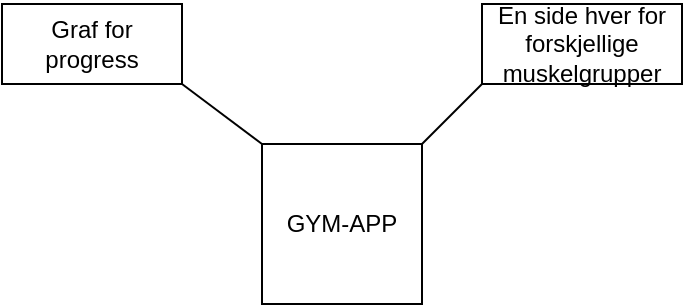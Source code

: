 <mxfile version="23.1.1" type="github">
  <diagram name="Page-1" id="b338KQWVE3sJdQ4WAYzk">
    <mxGraphModel dx="1050" dy="522" grid="1" gridSize="10" guides="1" tooltips="1" connect="1" arrows="1" fold="1" page="1" pageScale="1" pageWidth="850" pageHeight="1100" math="0" shadow="0">
      <root>
        <mxCell id="0" />
        <mxCell id="1" parent="0" />
        <mxCell id="zfCVkw1eZSxJD7CV1WQ8-1" value="GYM-APP" style="whiteSpace=wrap;html=1;aspect=fixed;" vertex="1" parent="1">
          <mxGeometry x="380" y="230" width="80" height="80" as="geometry" />
        </mxCell>
        <mxCell id="zfCVkw1eZSxJD7CV1WQ8-2" value="Graf for progress" style="rounded=0;whiteSpace=wrap;html=1;" vertex="1" parent="1">
          <mxGeometry x="250" y="160" width="90" height="40" as="geometry" />
        </mxCell>
        <mxCell id="zfCVkw1eZSxJD7CV1WQ8-3" value="" style="endArrow=none;html=1;rounded=0;entryX=0;entryY=0;entryDx=0;entryDy=0;exitX=1;exitY=1;exitDx=0;exitDy=0;" edge="1" parent="1" source="zfCVkw1eZSxJD7CV1WQ8-2" target="zfCVkw1eZSxJD7CV1WQ8-1">
          <mxGeometry width="50" height="50" relative="1" as="geometry">
            <mxPoint x="330" y="240" as="sourcePoint" />
            <mxPoint x="380" y="190" as="targetPoint" />
          </mxGeometry>
        </mxCell>
        <mxCell id="zfCVkw1eZSxJD7CV1WQ8-4" value="En side hver for forskjellige muskelgrupper" style="rounded=0;whiteSpace=wrap;html=1;" vertex="1" parent="1">
          <mxGeometry x="490" y="160" width="100" height="40" as="geometry" />
        </mxCell>
        <mxCell id="zfCVkw1eZSxJD7CV1WQ8-5" value="" style="endArrow=none;html=1;rounded=0;entryX=0;entryY=1;entryDx=0;entryDy=0;" edge="1" parent="1" target="zfCVkw1eZSxJD7CV1WQ8-4">
          <mxGeometry width="50" height="50" relative="1" as="geometry">
            <mxPoint x="460" y="230" as="sourcePoint" />
            <mxPoint x="510" y="180" as="targetPoint" />
          </mxGeometry>
        </mxCell>
      </root>
    </mxGraphModel>
  </diagram>
</mxfile>
